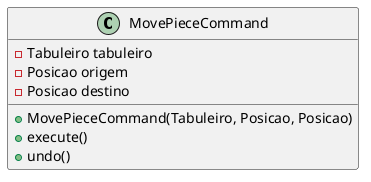 @startuml
skinparam linetype ortho

class MovePieceCommand {
    - Tabuleiro tabuleiro
    - Posicao origem
    - Posicao destino
    + MovePieceCommand(Tabuleiro, Posicao, Posicao)
    + execute()
    + undo()
}

@enduml
